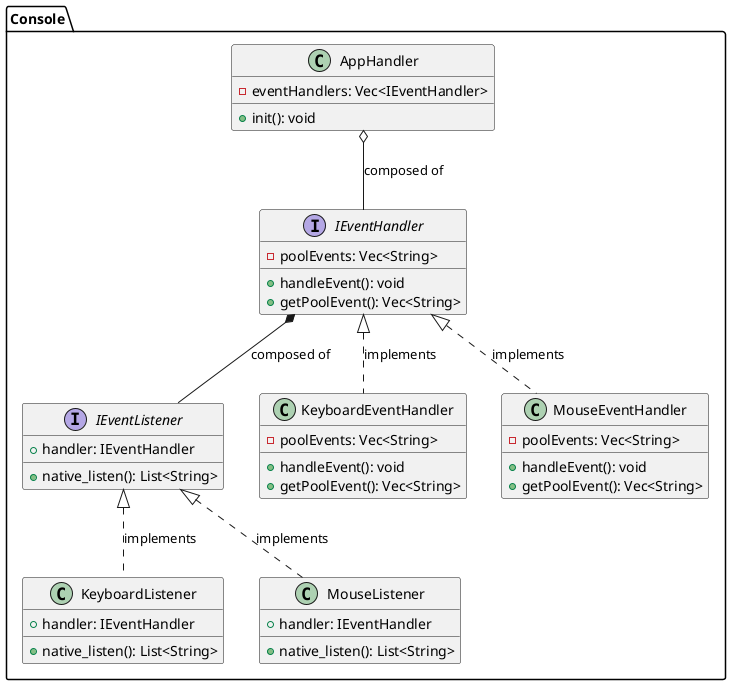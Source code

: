 @startuml input-listener-console
package "Console" {

    interface IEventListener {
        +handler: IEventHandler
        +native_listen(): List<String>
    }

    class KeyboardListener {
        +handler: IEventHandler
        +native_listen(): List<String>
    }

    class MouseListener {
        +handler: IEventHandler
        +native_listen(): List<String>
    }

    IEventListener <|.. KeyboardListener : implements
    IEventListener <|.. MouseListener : implements

    interface IEventHandler {
        -poolEvents: Vec<String>
        +handleEvent(): void
        +getPoolEvent(): Vec<String>
    }

    class KeyboardEventHandler {
        -poolEvents: Vec<String>
        +handleEvent(): void
        +getPoolEvent(): Vec<String>
    }

    class MouseEventHandler {
        -poolEvents: Vec<String>
        +handleEvent(): void
        +getPoolEvent(): Vec<String>
    }

    IEventHandler <|.. KeyboardEventHandler : implements
    IEventHandler <|.. MouseEventHandler : implements

    IEventHandler *-- IEventListener : "composed of"

    class AppHandler {
        -eventHandlers: Vec<IEventHandler>
        +init(): void
    }

    AppHandler o-- IEventHandler : "composed of"

}
@enduml